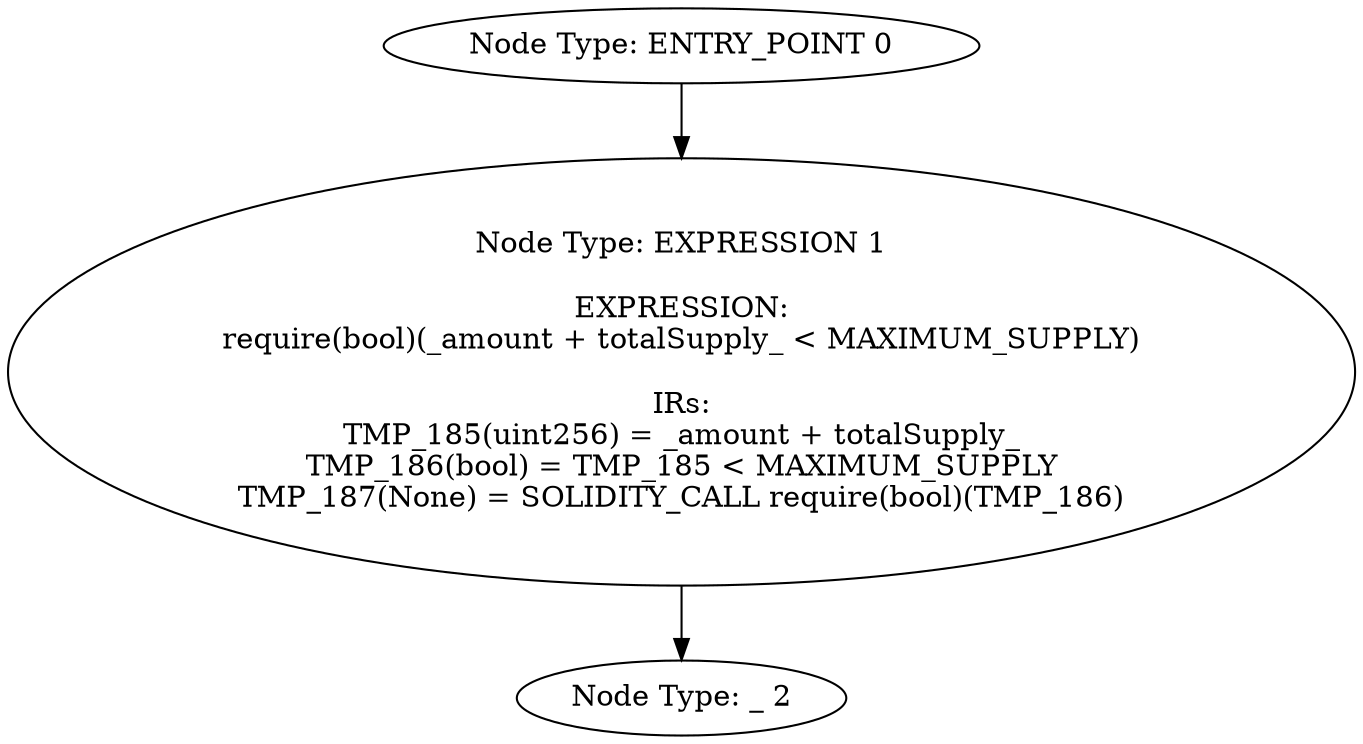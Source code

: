 digraph{
0[label="Node Type: ENTRY_POINT 0
"];
0->1;
1[label="Node Type: EXPRESSION 1

EXPRESSION:
require(bool)(_amount + totalSupply_ < MAXIMUM_SUPPLY)

IRs:
TMP_185(uint256) = _amount + totalSupply_
TMP_186(bool) = TMP_185 < MAXIMUM_SUPPLY
TMP_187(None) = SOLIDITY_CALL require(bool)(TMP_186)"];
1->2;
2[label="Node Type: _ 2
"];
}
